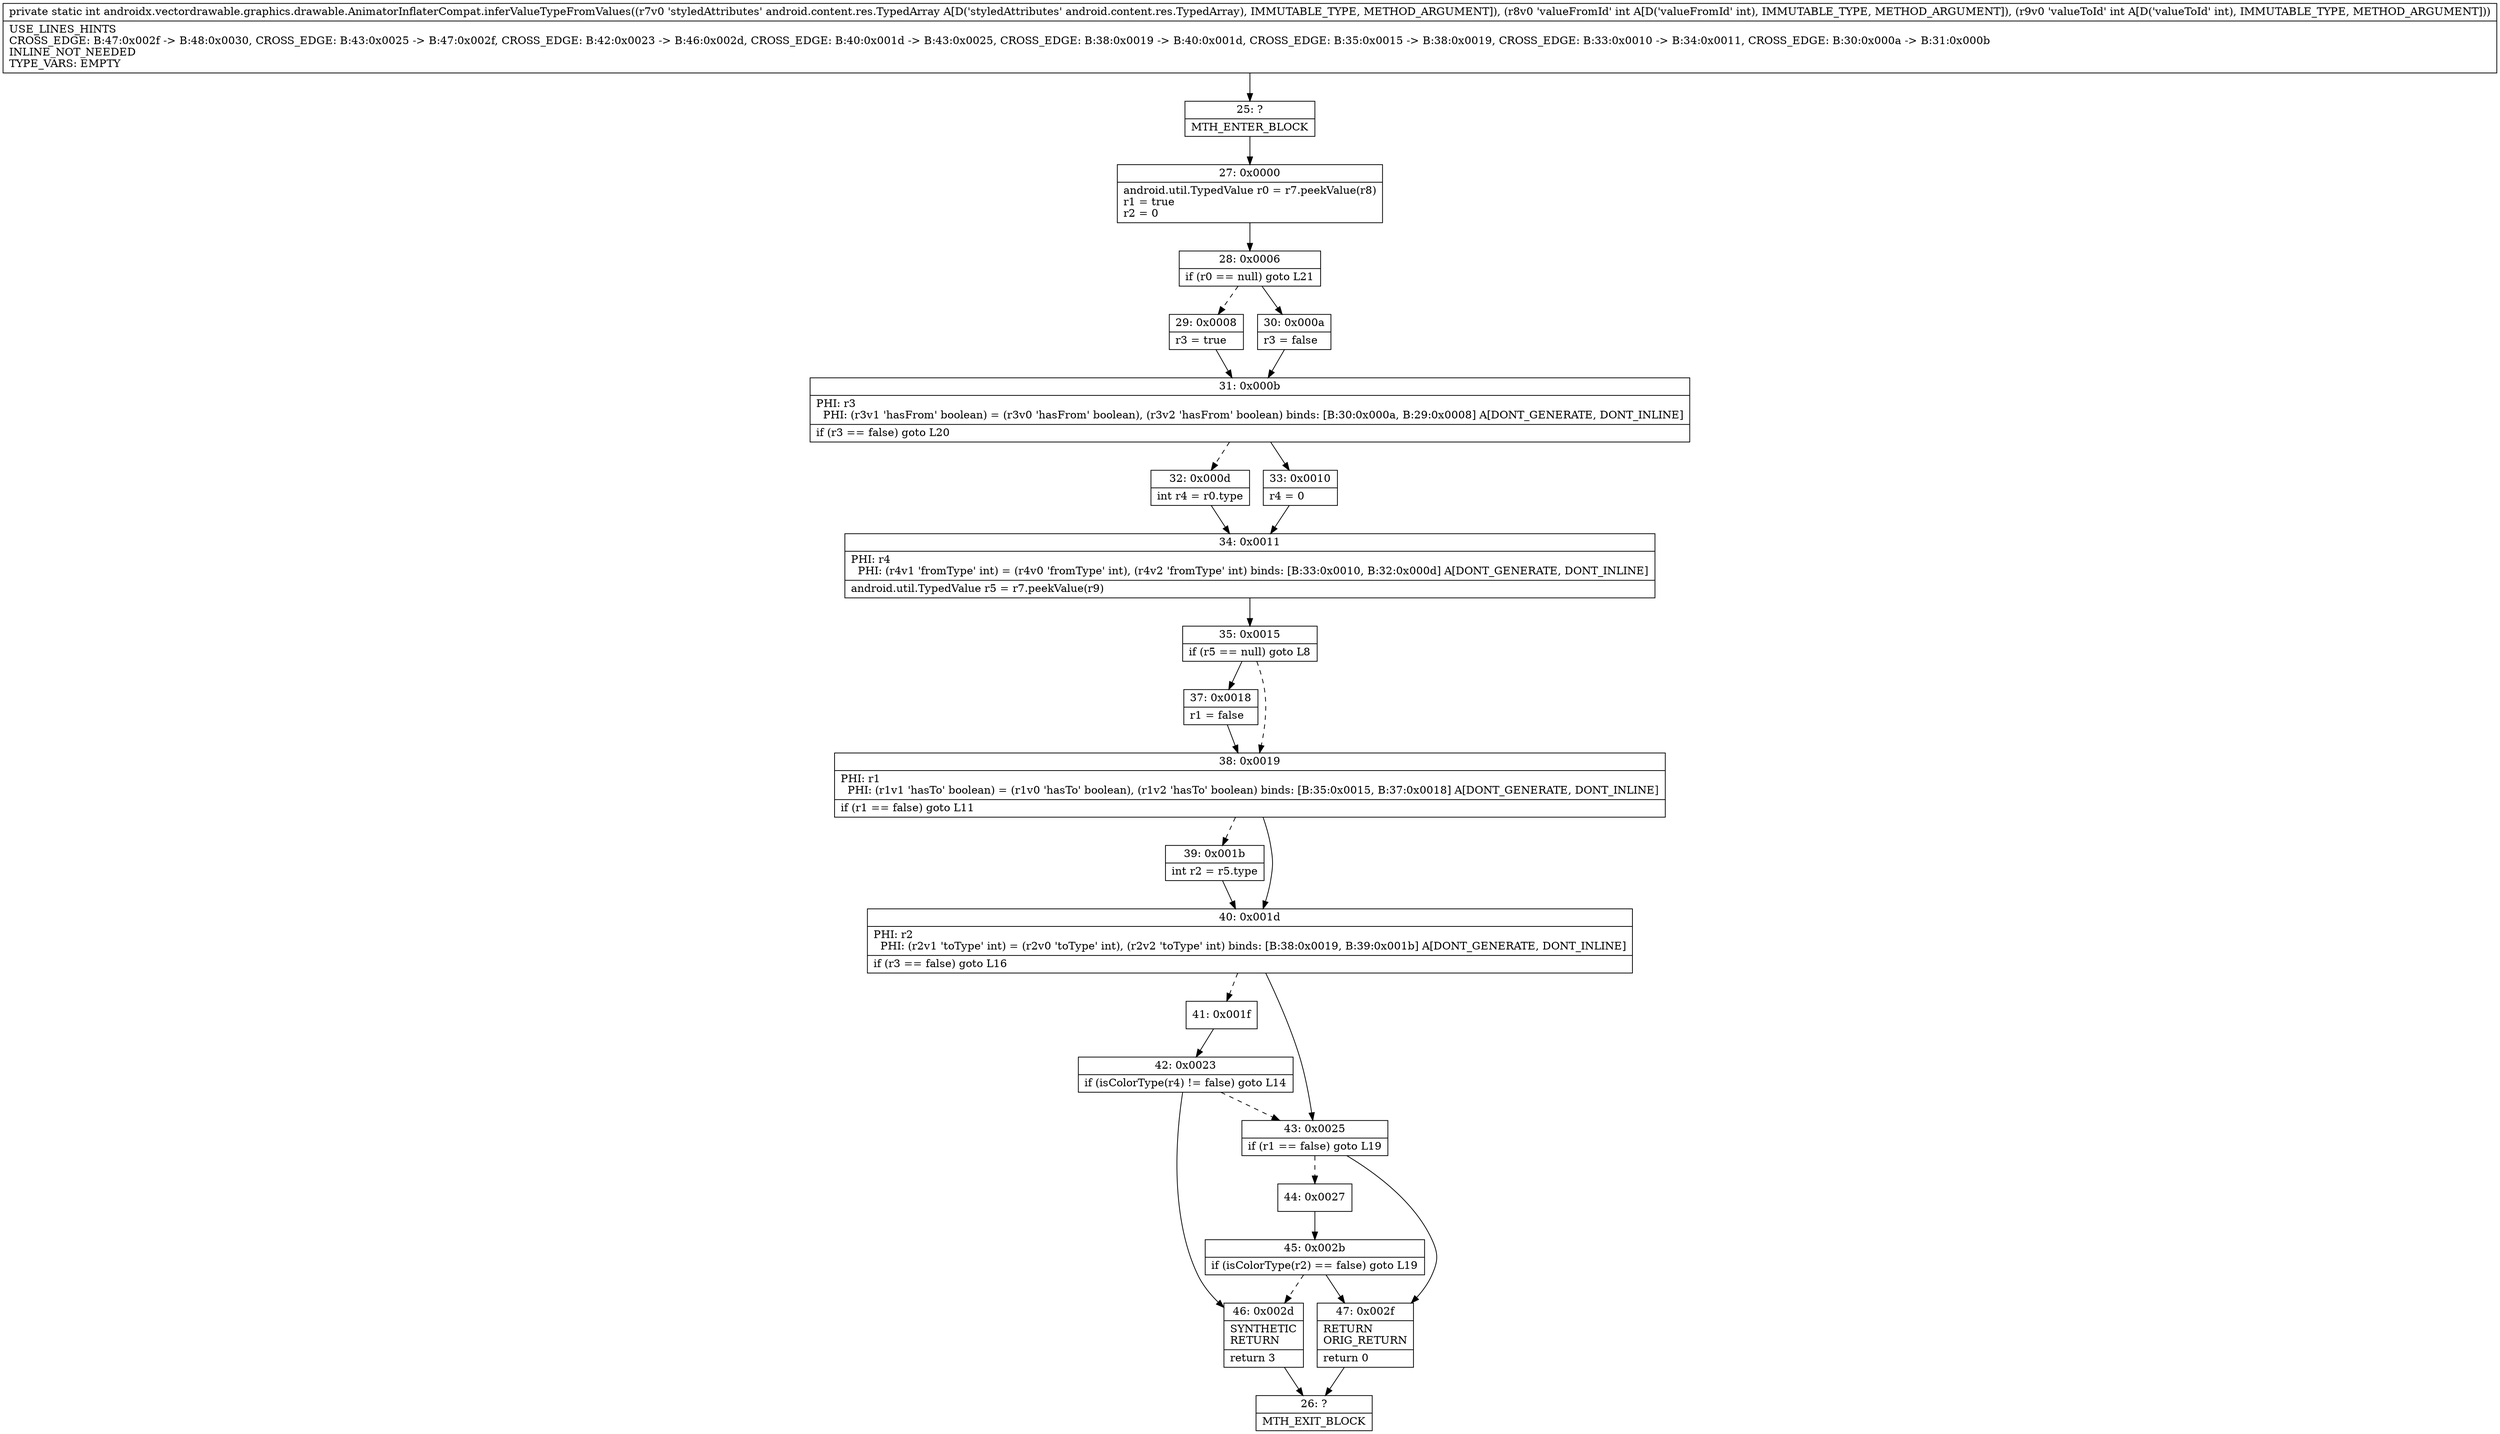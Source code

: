 digraph "CFG forandroidx.vectordrawable.graphics.drawable.AnimatorInflaterCompat.inferValueTypeFromValues(Landroid\/content\/res\/TypedArray;II)I" {
Node_25 [shape=record,label="{25\:\ ?|MTH_ENTER_BLOCK\l}"];
Node_27 [shape=record,label="{27\:\ 0x0000|android.util.TypedValue r0 = r7.peekValue(r8)\lr1 = true\lr2 = 0\l}"];
Node_28 [shape=record,label="{28\:\ 0x0006|if (r0 == null) goto L21\l}"];
Node_29 [shape=record,label="{29\:\ 0x0008|r3 = true\l}"];
Node_31 [shape=record,label="{31\:\ 0x000b|PHI: r3 \l  PHI: (r3v1 'hasFrom' boolean) = (r3v0 'hasFrom' boolean), (r3v2 'hasFrom' boolean) binds: [B:30:0x000a, B:29:0x0008] A[DONT_GENERATE, DONT_INLINE]\l|if (r3 == false) goto L20\l}"];
Node_32 [shape=record,label="{32\:\ 0x000d|int r4 = r0.type\l}"];
Node_34 [shape=record,label="{34\:\ 0x0011|PHI: r4 \l  PHI: (r4v1 'fromType' int) = (r4v0 'fromType' int), (r4v2 'fromType' int) binds: [B:33:0x0010, B:32:0x000d] A[DONT_GENERATE, DONT_INLINE]\l|android.util.TypedValue r5 = r7.peekValue(r9)\l}"];
Node_35 [shape=record,label="{35\:\ 0x0015|if (r5 == null) goto L8\l}"];
Node_37 [shape=record,label="{37\:\ 0x0018|r1 = false\l}"];
Node_38 [shape=record,label="{38\:\ 0x0019|PHI: r1 \l  PHI: (r1v1 'hasTo' boolean) = (r1v0 'hasTo' boolean), (r1v2 'hasTo' boolean) binds: [B:35:0x0015, B:37:0x0018] A[DONT_GENERATE, DONT_INLINE]\l|if (r1 == false) goto L11\l}"];
Node_39 [shape=record,label="{39\:\ 0x001b|int r2 = r5.type\l}"];
Node_40 [shape=record,label="{40\:\ 0x001d|PHI: r2 \l  PHI: (r2v1 'toType' int) = (r2v0 'toType' int), (r2v2 'toType' int) binds: [B:38:0x0019, B:39:0x001b] A[DONT_GENERATE, DONT_INLINE]\l|if (r3 == false) goto L16\l}"];
Node_41 [shape=record,label="{41\:\ 0x001f}"];
Node_42 [shape=record,label="{42\:\ 0x0023|if (isColorType(r4) != false) goto L14\l}"];
Node_46 [shape=record,label="{46\:\ 0x002d|SYNTHETIC\lRETURN\l|return 3\l}"];
Node_26 [shape=record,label="{26\:\ ?|MTH_EXIT_BLOCK\l}"];
Node_43 [shape=record,label="{43\:\ 0x0025|if (r1 == false) goto L19\l}"];
Node_44 [shape=record,label="{44\:\ 0x0027}"];
Node_45 [shape=record,label="{45\:\ 0x002b|if (isColorType(r2) == false) goto L19\l}"];
Node_47 [shape=record,label="{47\:\ 0x002f|RETURN\lORIG_RETURN\l|return 0\l}"];
Node_33 [shape=record,label="{33\:\ 0x0010|r4 = 0\l}"];
Node_30 [shape=record,label="{30\:\ 0x000a|r3 = false\l}"];
MethodNode[shape=record,label="{private static int androidx.vectordrawable.graphics.drawable.AnimatorInflaterCompat.inferValueTypeFromValues((r7v0 'styledAttributes' android.content.res.TypedArray A[D('styledAttributes' android.content.res.TypedArray), IMMUTABLE_TYPE, METHOD_ARGUMENT]), (r8v0 'valueFromId' int A[D('valueFromId' int), IMMUTABLE_TYPE, METHOD_ARGUMENT]), (r9v0 'valueToId' int A[D('valueToId' int), IMMUTABLE_TYPE, METHOD_ARGUMENT]))  | USE_LINES_HINTS\lCROSS_EDGE: B:47:0x002f \-\> B:48:0x0030, CROSS_EDGE: B:43:0x0025 \-\> B:47:0x002f, CROSS_EDGE: B:42:0x0023 \-\> B:46:0x002d, CROSS_EDGE: B:40:0x001d \-\> B:43:0x0025, CROSS_EDGE: B:38:0x0019 \-\> B:40:0x001d, CROSS_EDGE: B:35:0x0015 \-\> B:38:0x0019, CROSS_EDGE: B:33:0x0010 \-\> B:34:0x0011, CROSS_EDGE: B:30:0x000a \-\> B:31:0x000b\lINLINE_NOT_NEEDED\lTYPE_VARS: EMPTY\l}"];
MethodNode -> Node_25;Node_25 -> Node_27;
Node_27 -> Node_28;
Node_28 -> Node_29[style=dashed];
Node_28 -> Node_30;
Node_29 -> Node_31;
Node_31 -> Node_32[style=dashed];
Node_31 -> Node_33;
Node_32 -> Node_34;
Node_34 -> Node_35;
Node_35 -> Node_37;
Node_35 -> Node_38[style=dashed];
Node_37 -> Node_38;
Node_38 -> Node_39[style=dashed];
Node_38 -> Node_40;
Node_39 -> Node_40;
Node_40 -> Node_41[style=dashed];
Node_40 -> Node_43;
Node_41 -> Node_42;
Node_42 -> Node_43[style=dashed];
Node_42 -> Node_46;
Node_46 -> Node_26;
Node_43 -> Node_44[style=dashed];
Node_43 -> Node_47;
Node_44 -> Node_45;
Node_45 -> Node_46[style=dashed];
Node_45 -> Node_47;
Node_47 -> Node_26;
Node_33 -> Node_34;
Node_30 -> Node_31;
}

